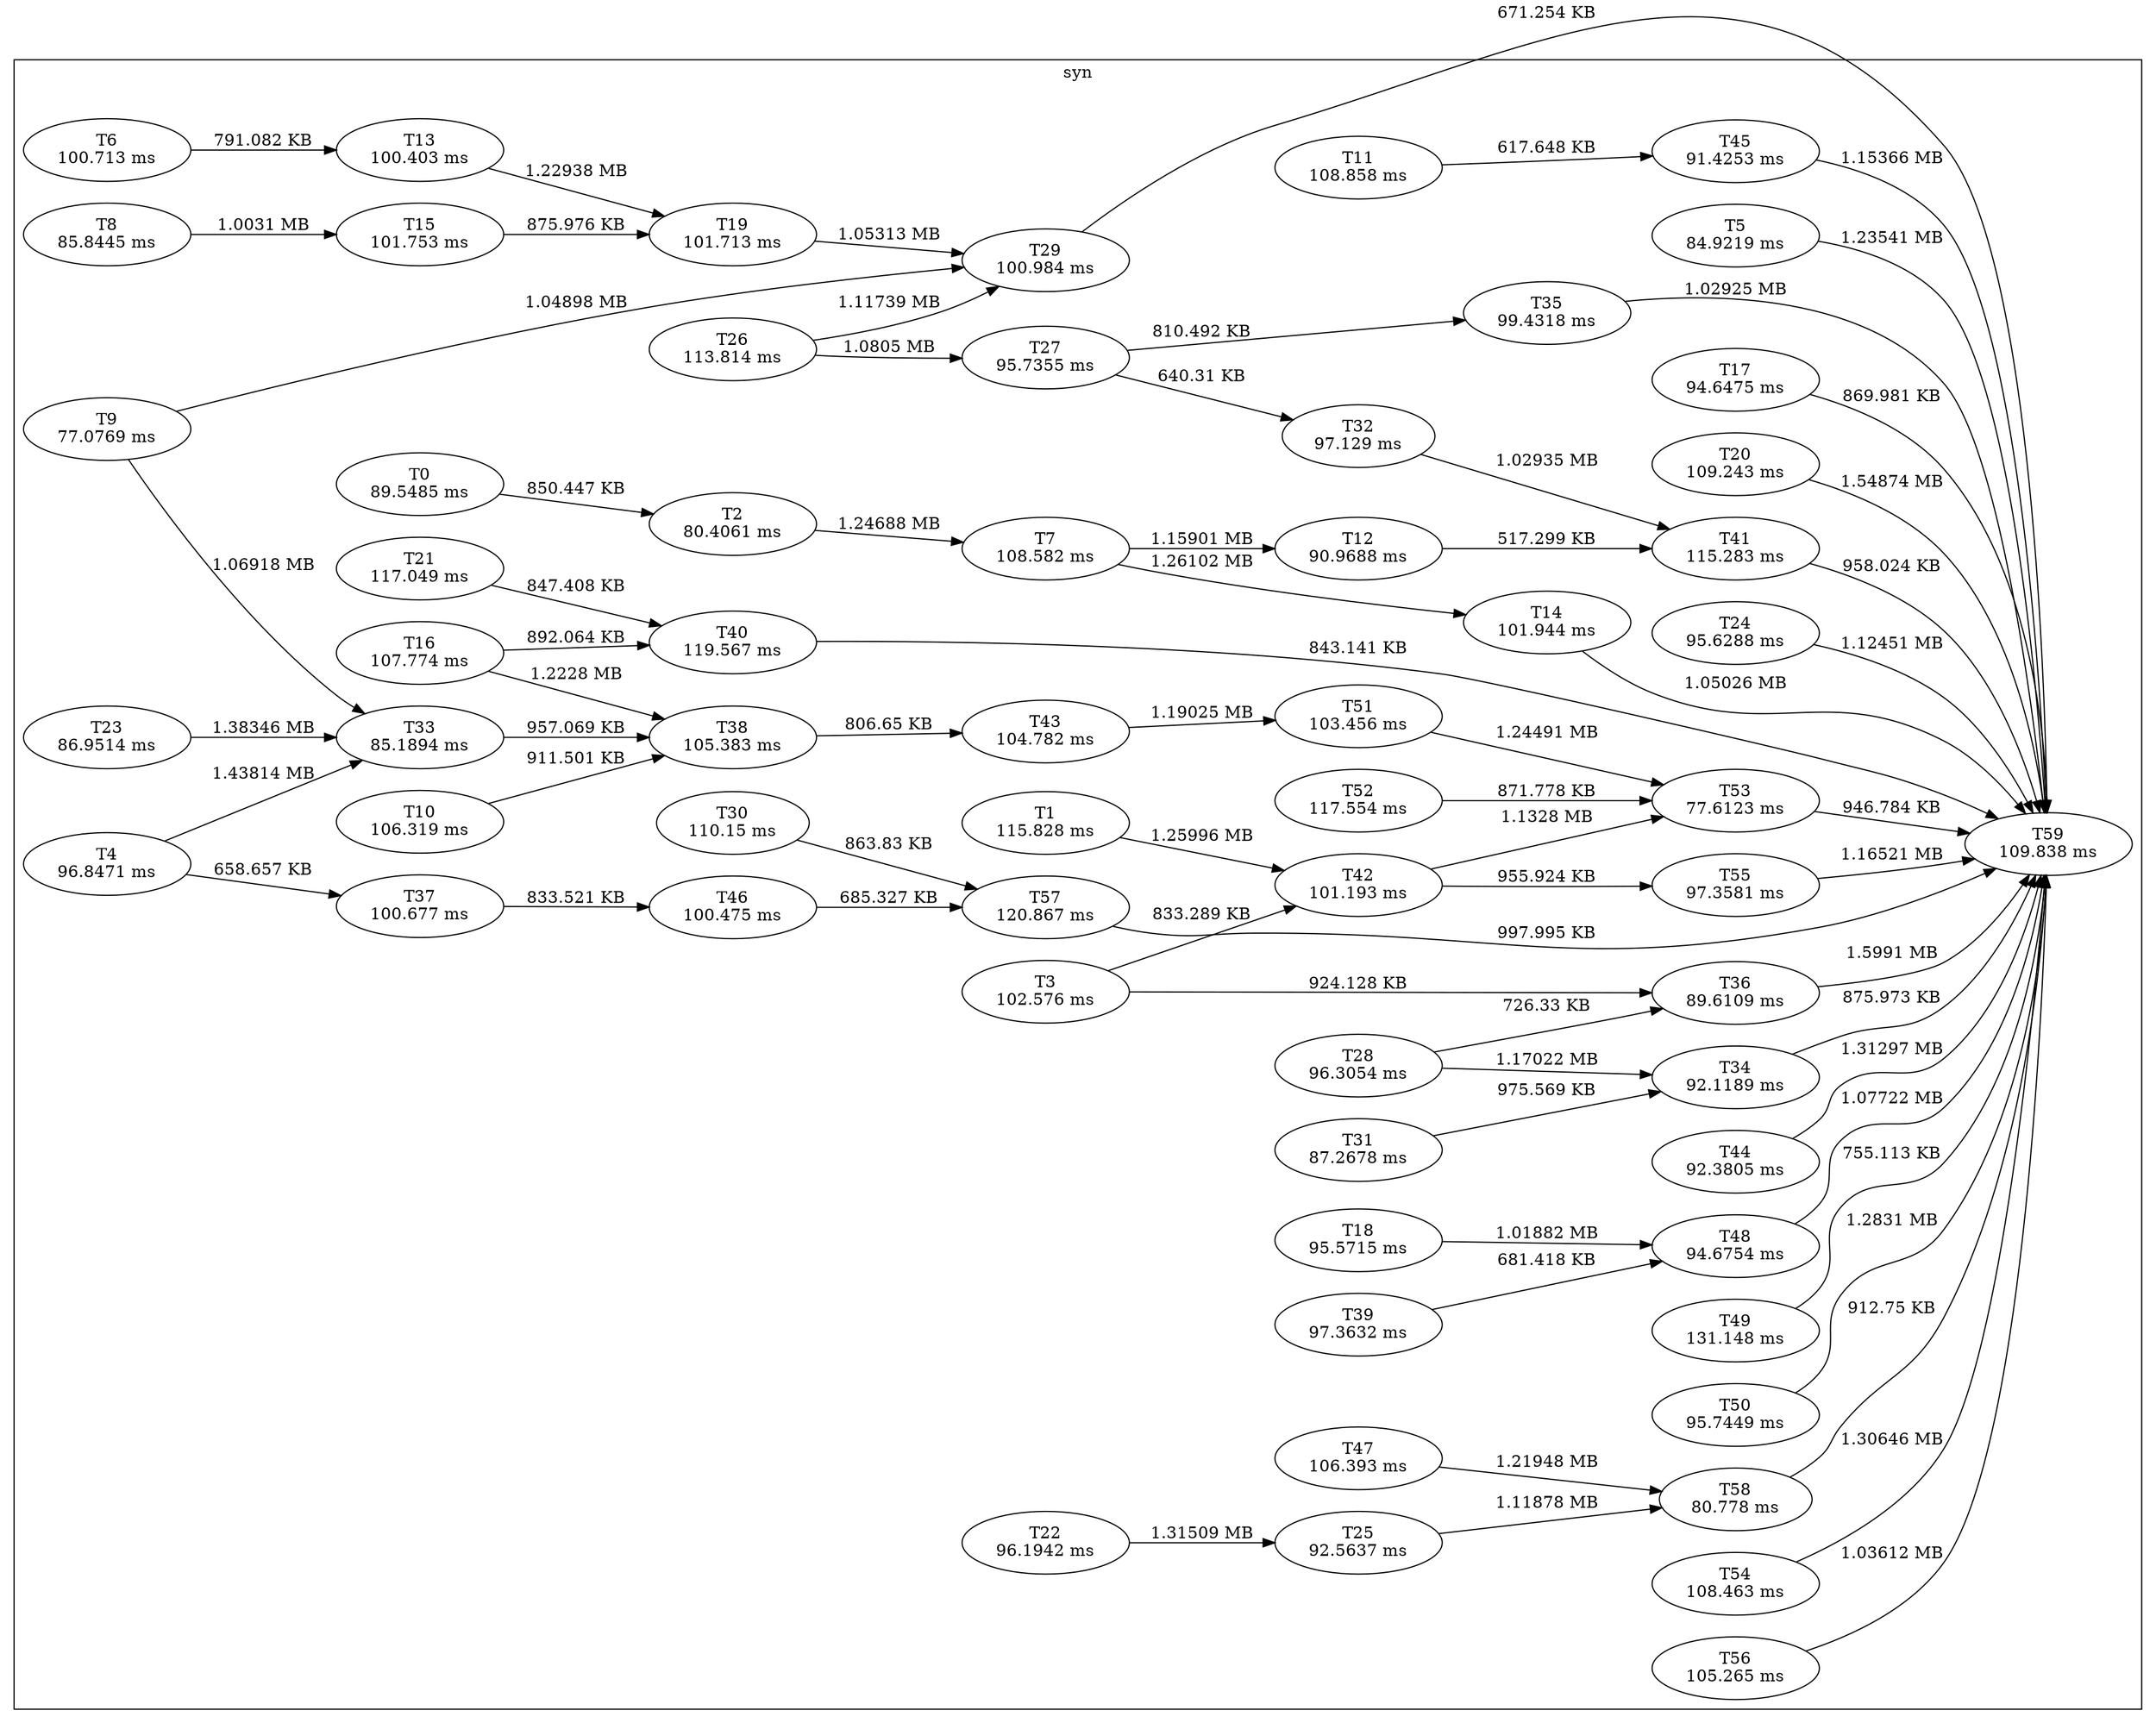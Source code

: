 digraph W0{
rankdir="LR"
subgraph cluster_0{
label="syn"
    T0x0 [label=<T0<BR />89.5485 ms>];
    T0x1 [label=<T1<BR />115.828 ms>];
    T0x2 [label=<T2<BR />80.4061 ms>];
    T0x3 [label=<T3<BR />102.576 ms>];
    T0x4 [label=<T4<BR />96.8471 ms>];
    T0x5 [label=<T5<BR />84.9219 ms>];
    T0x6 [label=<T6<BR />100.713 ms>];
    T0x7 [label=<T7<BR />108.582 ms>];
    T0x8 [label=<T8<BR />85.8445 ms>];
    T0x9 [label=<T9<BR />77.0769 ms>];
    T0x10 [label=<T10<BR />106.319 ms>];
    T0x11 [label=<T11<BR />108.858 ms>];
    T0x12 [label=<T12<BR />90.9688 ms>];
    T0x13 [label=<T13<BR />100.403 ms>];
    T0x14 [label=<T14<BR />101.944 ms>];
    T0x15 [label=<T15<BR />101.753 ms>];
    T0x16 [label=<T16<BR />107.774 ms>];
    T0x17 [label=<T17<BR />94.6475 ms>];
    T0x18 [label=<T18<BR />95.5715 ms>];
    T0x19 [label=<T19<BR />101.713 ms>];
    T0x20 [label=<T20<BR />109.243 ms>];
    T0x21 [label=<T21<BR />117.049 ms>];
    T0x22 [label=<T22<BR />96.1942 ms>];
    T0x23 [label=<T23<BR />86.9514 ms>];
    T0x24 [label=<T24<BR />95.6288 ms>];
    T0x25 [label=<T25<BR />92.5637 ms>];
    T0x26 [label=<T26<BR />113.814 ms>];
    T0x27 [label=<T27<BR />95.7355 ms>];
    T0x28 [label=<T28<BR />96.3054 ms>];
    T0x29 [label=<T29<BR />100.984 ms>];
    T0x30 [label=<T30<BR />110.15 ms>];
    T0x31 [label=<T31<BR />87.2678 ms>];
    T0x32 [label=<T32<BR />97.129 ms>];
    T0x33 [label=<T33<BR />85.1894 ms>];
    T0x34 [label=<T34<BR />92.1189 ms>];
    T0x35 [label=<T35<BR />99.4318 ms>];
    T0x36 [label=<T36<BR />89.6109 ms>];
    T0x37 [label=<T37<BR />100.677 ms>];
    T0x38 [label=<T38<BR />105.383 ms>];
    T0x39 [label=<T39<BR />97.3632 ms>];
    T0x40 [label=<T40<BR />119.567 ms>];
    T0x41 [label=<T41<BR />115.283 ms>];
    T0x42 [label=<T42<BR />101.193 ms>];
    T0x43 [label=<T43<BR />104.782 ms>];
    T0x44 [label=<T44<BR />92.3805 ms>];
    T0x45 [label=<T45<BR />91.4253 ms>];
    T0x46 [label=<T46<BR />100.475 ms>];
    T0x47 [label=<T47<BR />106.393 ms>];
    T0x48 [label=<T48<BR />94.6754 ms>];
    T0x49 [label=<T49<BR />131.148 ms>];
    T0x50 [label=<T50<BR />95.7449 ms>];
    T0x51 [label=<T51<BR />103.456 ms>];
    T0x52 [label=<T52<BR />117.554 ms>];
    T0x53 [label=<T53<BR />77.6123 ms>];
    T0x54 [label=<T54<BR />108.463 ms>];
    T0x55 [label=<T55<BR />97.3581 ms>];
    T0x56 [label=<T56<BR />105.265 ms>];
    T0x57 [label=<T57<BR />120.867 ms>];
    T0x58 [label=<T58<BR />80.778 ms>];
    T0x59 [label=<T59<BR />109.838 ms>];
    T0x0 -> T0x2 [label=<850.447 KB>]
    T0x1 -> T0x42 [label=<1.25996 MB>]
    T0x2 -> T0x7 [label=<1.24688 MB>]
    T0x3 -> T0x36 [label=<924.128 KB>]
    T0x3 -> T0x42 [label=<833.289 KB>]
    T0x4 -> T0x33 [label=<1.43814 MB>]
    T0x4 -> T0x37 [label=<658.657 KB>]
    T0x5 -> T0x59 [label=<1.23541 MB>]
    T0x6 -> T0x13 [label=<791.082 KB>]
    T0x7 -> T0x12 [label=<1.15901 MB>]
    T0x7 -> T0x14 [label=<1.26102 MB>]
    T0x8 -> T0x15 [label=<1.0031 MB>]
    T0x9 -> T0x29 [label=<1.04898 MB>]
    T0x9 -> T0x33 [label=<1.06918 MB>]
    T0x10 -> T0x38 [label=<911.501 KB>]
    T0x11 -> T0x45 [label=<617.648 KB>]
    T0x12 -> T0x41 [label=<517.299 KB>]
    T0x13 -> T0x19 [label=<1.22938 MB>]
    T0x14 -> T0x59 [label=<1.05026 MB>]
    T0x15 -> T0x19 [label=<875.976 KB>]
    T0x16 -> T0x38 [label=<1.2228 MB>]
    T0x16 -> T0x40 [label=<892.064 KB>]
    T0x17 -> T0x59 [label=<869.981 KB>]
    T0x18 -> T0x48 [label=<1.01882 MB>]
    T0x19 -> T0x29 [label=<1.05313 MB>]
    T0x20 -> T0x59 [label=<1.54874 MB>]
    T0x21 -> T0x40 [label=<847.408 KB>]
    T0x22 -> T0x25 [label=<1.31509 MB>]
    T0x23 -> T0x33 [label=<1.38346 MB>]
    T0x24 -> T0x59 [label=<1.12451 MB>]
    T0x25 -> T0x58 [label=<1.11878 MB>]
    T0x26 -> T0x27 [label=<1.0805 MB>]
    T0x26 -> T0x29 [label=<1.11739 MB>]
    T0x27 -> T0x32 [label=<640.31 KB>]
    T0x27 -> T0x35 [label=<810.492 KB>]
    T0x28 -> T0x34 [label=<1.17022 MB>]
    T0x28 -> T0x36 [label=<726.33 KB>]
    T0x29 -> T0x59 [label=<671.254 KB>]
    T0x30 -> T0x57 [label=<863.83 KB>]
    T0x31 -> T0x34 [label=<975.569 KB>]
    T0x32 -> T0x41 [label=<1.02935 MB>]
    T0x33 -> T0x38 [label=<957.069 KB>]
    T0x34 -> T0x59 [label=<875.973 KB>]
    T0x35 -> T0x59 [label=<1.02925 MB>]
    T0x36 -> T0x59 [label=<1.5991 MB>]
    T0x37 -> T0x46 [label=<833.521 KB>]
    T0x38 -> T0x43 [label=<806.65 KB>]
    T0x39 -> T0x48 [label=<681.418 KB>]
    T0x40 -> T0x59 [label=<843.141 KB>]
    T0x41 -> T0x59 [label=<958.024 KB>]
    T0x42 -> T0x53 [label=<1.1328 MB>]
    T0x42 -> T0x55 [label=<955.924 KB>]
    T0x43 -> T0x51 [label=<1.19025 MB>]
    T0x44 -> T0x59 [label=<1.31297 MB>]
    T0x45 -> T0x59 [label=<1.15366 MB>]
    T0x46 -> T0x57 [label=<685.327 KB>]
    T0x47 -> T0x58 [label=<1.21948 MB>]
    T0x48 -> T0x59 [label=<1.07722 MB>]
    T0x49 -> T0x59 [label=<755.113 KB>]
    T0x50 -> T0x59 [label=<1.2831 MB>]
    T0x51 -> T0x53 [label=<1.24491 MB>]
    T0x52 -> T0x53 [label=<871.778 KB>]
    T0x53 -> T0x59 [label=<946.784 KB>]
    T0x54 -> T0x59 [label=<1.30646 MB>]
    T0x55 -> T0x59 [label=<1.16521 MB>]
    T0x56 -> T0x59 [label=<1.03612 MB>]
    T0x57 -> T0x59 [label=<997.995 KB>]
    T0x58 -> T0x59 [label=<912.75 KB>]
}
}
